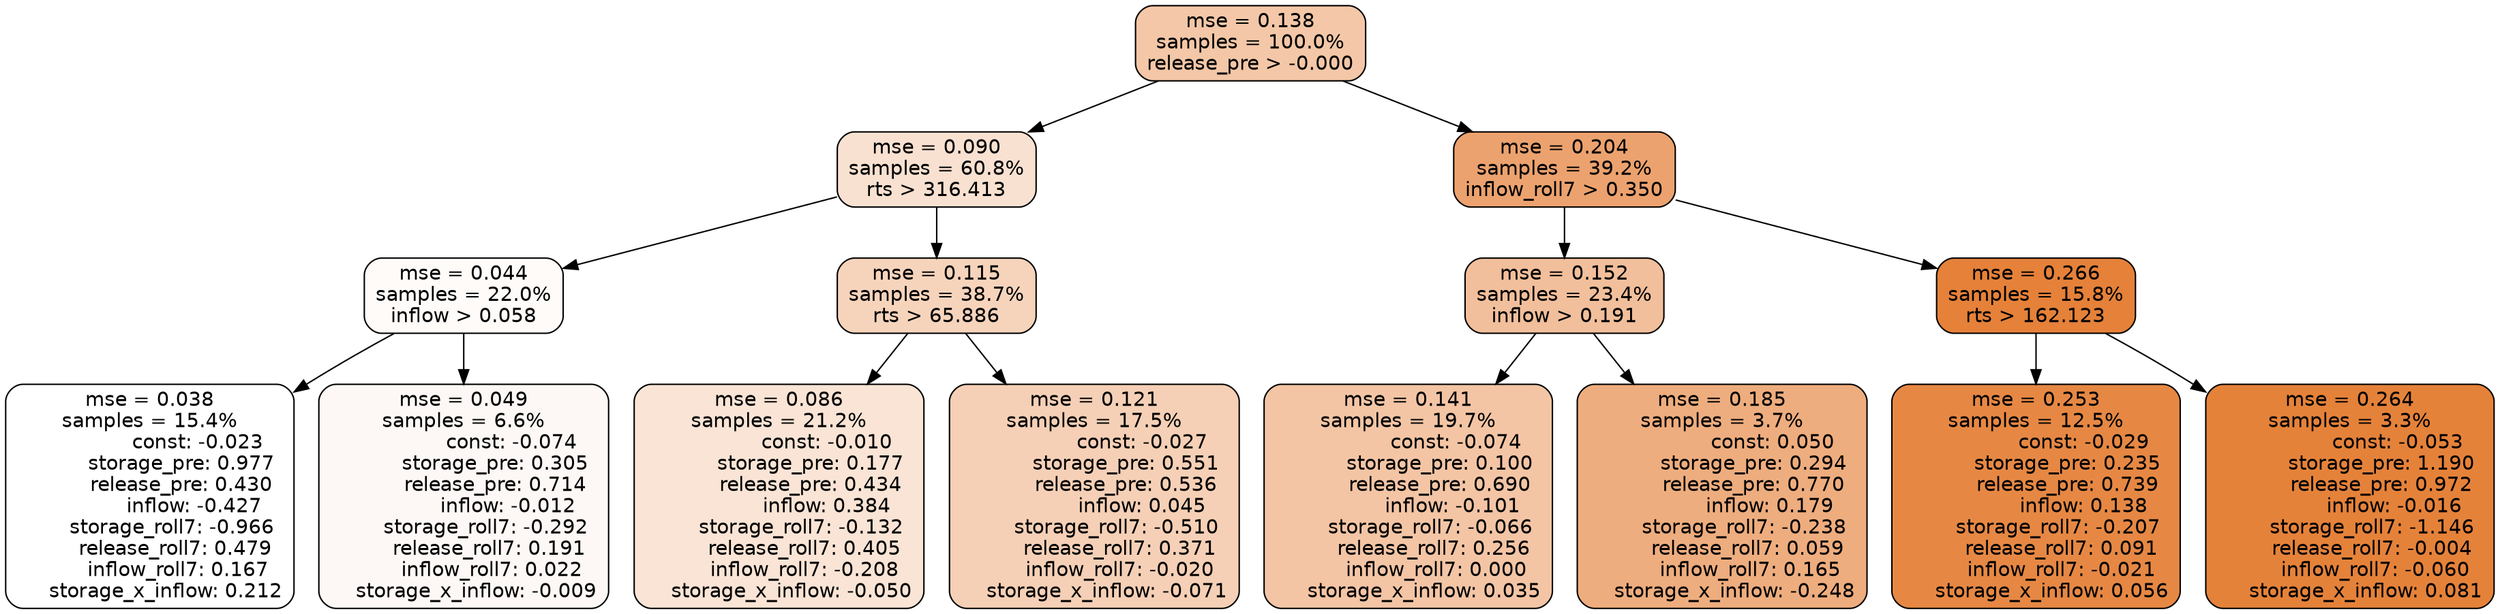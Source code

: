 digraph tree {
node [shape=rectangle, style="filled, rounded", color="black", fontname=helvetica] ;
edge [fontname=helvetica] ;
	"0" [label="mse = 0.138
samples = 100.0%
release_pre > -0.000", fillcolor="#f3c7a7"]
	"1" [label="mse = 0.090
samples = 60.8%
rts > 316.413", fillcolor="#f8e1d1"]
	"8" [label="mse = 0.204
samples = 39.2%
inflow_roll7 > 0.350", fillcolor="#eca26e"]
	"5" [label="mse = 0.044
samples = 22.0%
inflow > 0.058", fillcolor="#fefbf9"]
	"2" [label="mse = 0.115
samples = 38.7%
rts > 65.886", fillcolor="#f6d4bc"]
	"9" [label="mse = 0.152
samples = 23.4%
inflow > 0.191", fillcolor="#f1bf9b"]
	"12" [label="mse = 0.266
samples = 15.8%
rts > 162.123", fillcolor="#e58139"]
	"6" [label="mse = 0.038
samples = 15.4%
               const: -0.023
          storage_pre: 0.977
          release_pre: 0.430
              inflow: -0.427
       storage_roll7: -0.966
        release_roll7: 0.479
         inflow_roll7: 0.167
     storage_x_inflow: 0.212", fillcolor="#ffffff"]
	"7" [label="mse = 0.049
samples = 6.6%
               const: -0.074
          storage_pre: 0.305
          release_pre: 0.714
              inflow: -0.012
       storage_roll7: -0.292
        release_roll7: 0.191
         inflow_roll7: 0.022
    storage_x_inflow: -0.009", fillcolor="#fdf8f5"]
	"3" [label="mse = 0.086
samples = 21.2%
               const: -0.010
          storage_pre: 0.177
          release_pre: 0.434
               inflow: 0.384
       storage_roll7: -0.132
        release_roll7: 0.405
        inflow_roll7: -0.208
    storage_x_inflow: -0.050", fillcolor="#f9e4d5"]
	"4" [label="mse = 0.121
samples = 17.5%
               const: -0.027
          storage_pre: 0.551
          release_pre: 0.536
               inflow: 0.045
       storage_roll7: -0.510
        release_roll7: 0.371
        inflow_roll7: -0.020
    storage_x_inflow: -0.071", fillcolor="#f5d0b6"]
	"10" [label="mse = 0.141
samples = 19.7%
               const: -0.074
          storage_pre: 0.100
          release_pre: 0.690
              inflow: -0.101
       storage_roll7: -0.066
        release_roll7: 0.256
         inflow_roll7: 0.000
     storage_x_inflow: 0.035", fillcolor="#f3c5a5"]
	"11" [label="mse = 0.185
samples = 3.7%
                const: 0.050
          storage_pre: 0.294
          release_pre: 0.770
               inflow: 0.179
       storage_roll7: -0.238
        release_roll7: 0.059
         inflow_roll7: 0.165
    storage_x_inflow: -0.248", fillcolor="#eead7e"]
	"13" [label="mse = 0.253
samples = 12.5%
               const: -0.029
          storage_pre: 0.235
          release_pre: 0.739
               inflow: 0.138
       storage_roll7: -0.207
        release_roll7: 0.091
        inflow_roll7: -0.021
     storage_x_inflow: 0.056", fillcolor="#e68844"]
	"14" [label="mse = 0.264
samples = 3.3%
               const: -0.053
          storage_pre: 1.190
          release_pre: 0.972
              inflow: -0.016
       storage_roll7: -1.146
       release_roll7: -0.004
        inflow_roll7: -0.060
     storage_x_inflow: 0.081", fillcolor="#e5823a"]

	"0" -> "1"
	"0" -> "8"
	"1" -> "2"
	"1" -> "5"
	"8" -> "9"
	"8" -> "12"
	"5" -> "6"
	"5" -> "7"
	"2" -> "3"
	"2" -> "4"
	"9" -> "10"
	"9" -> "11"
	"12" -> "13"
	"12" -> "14"
}